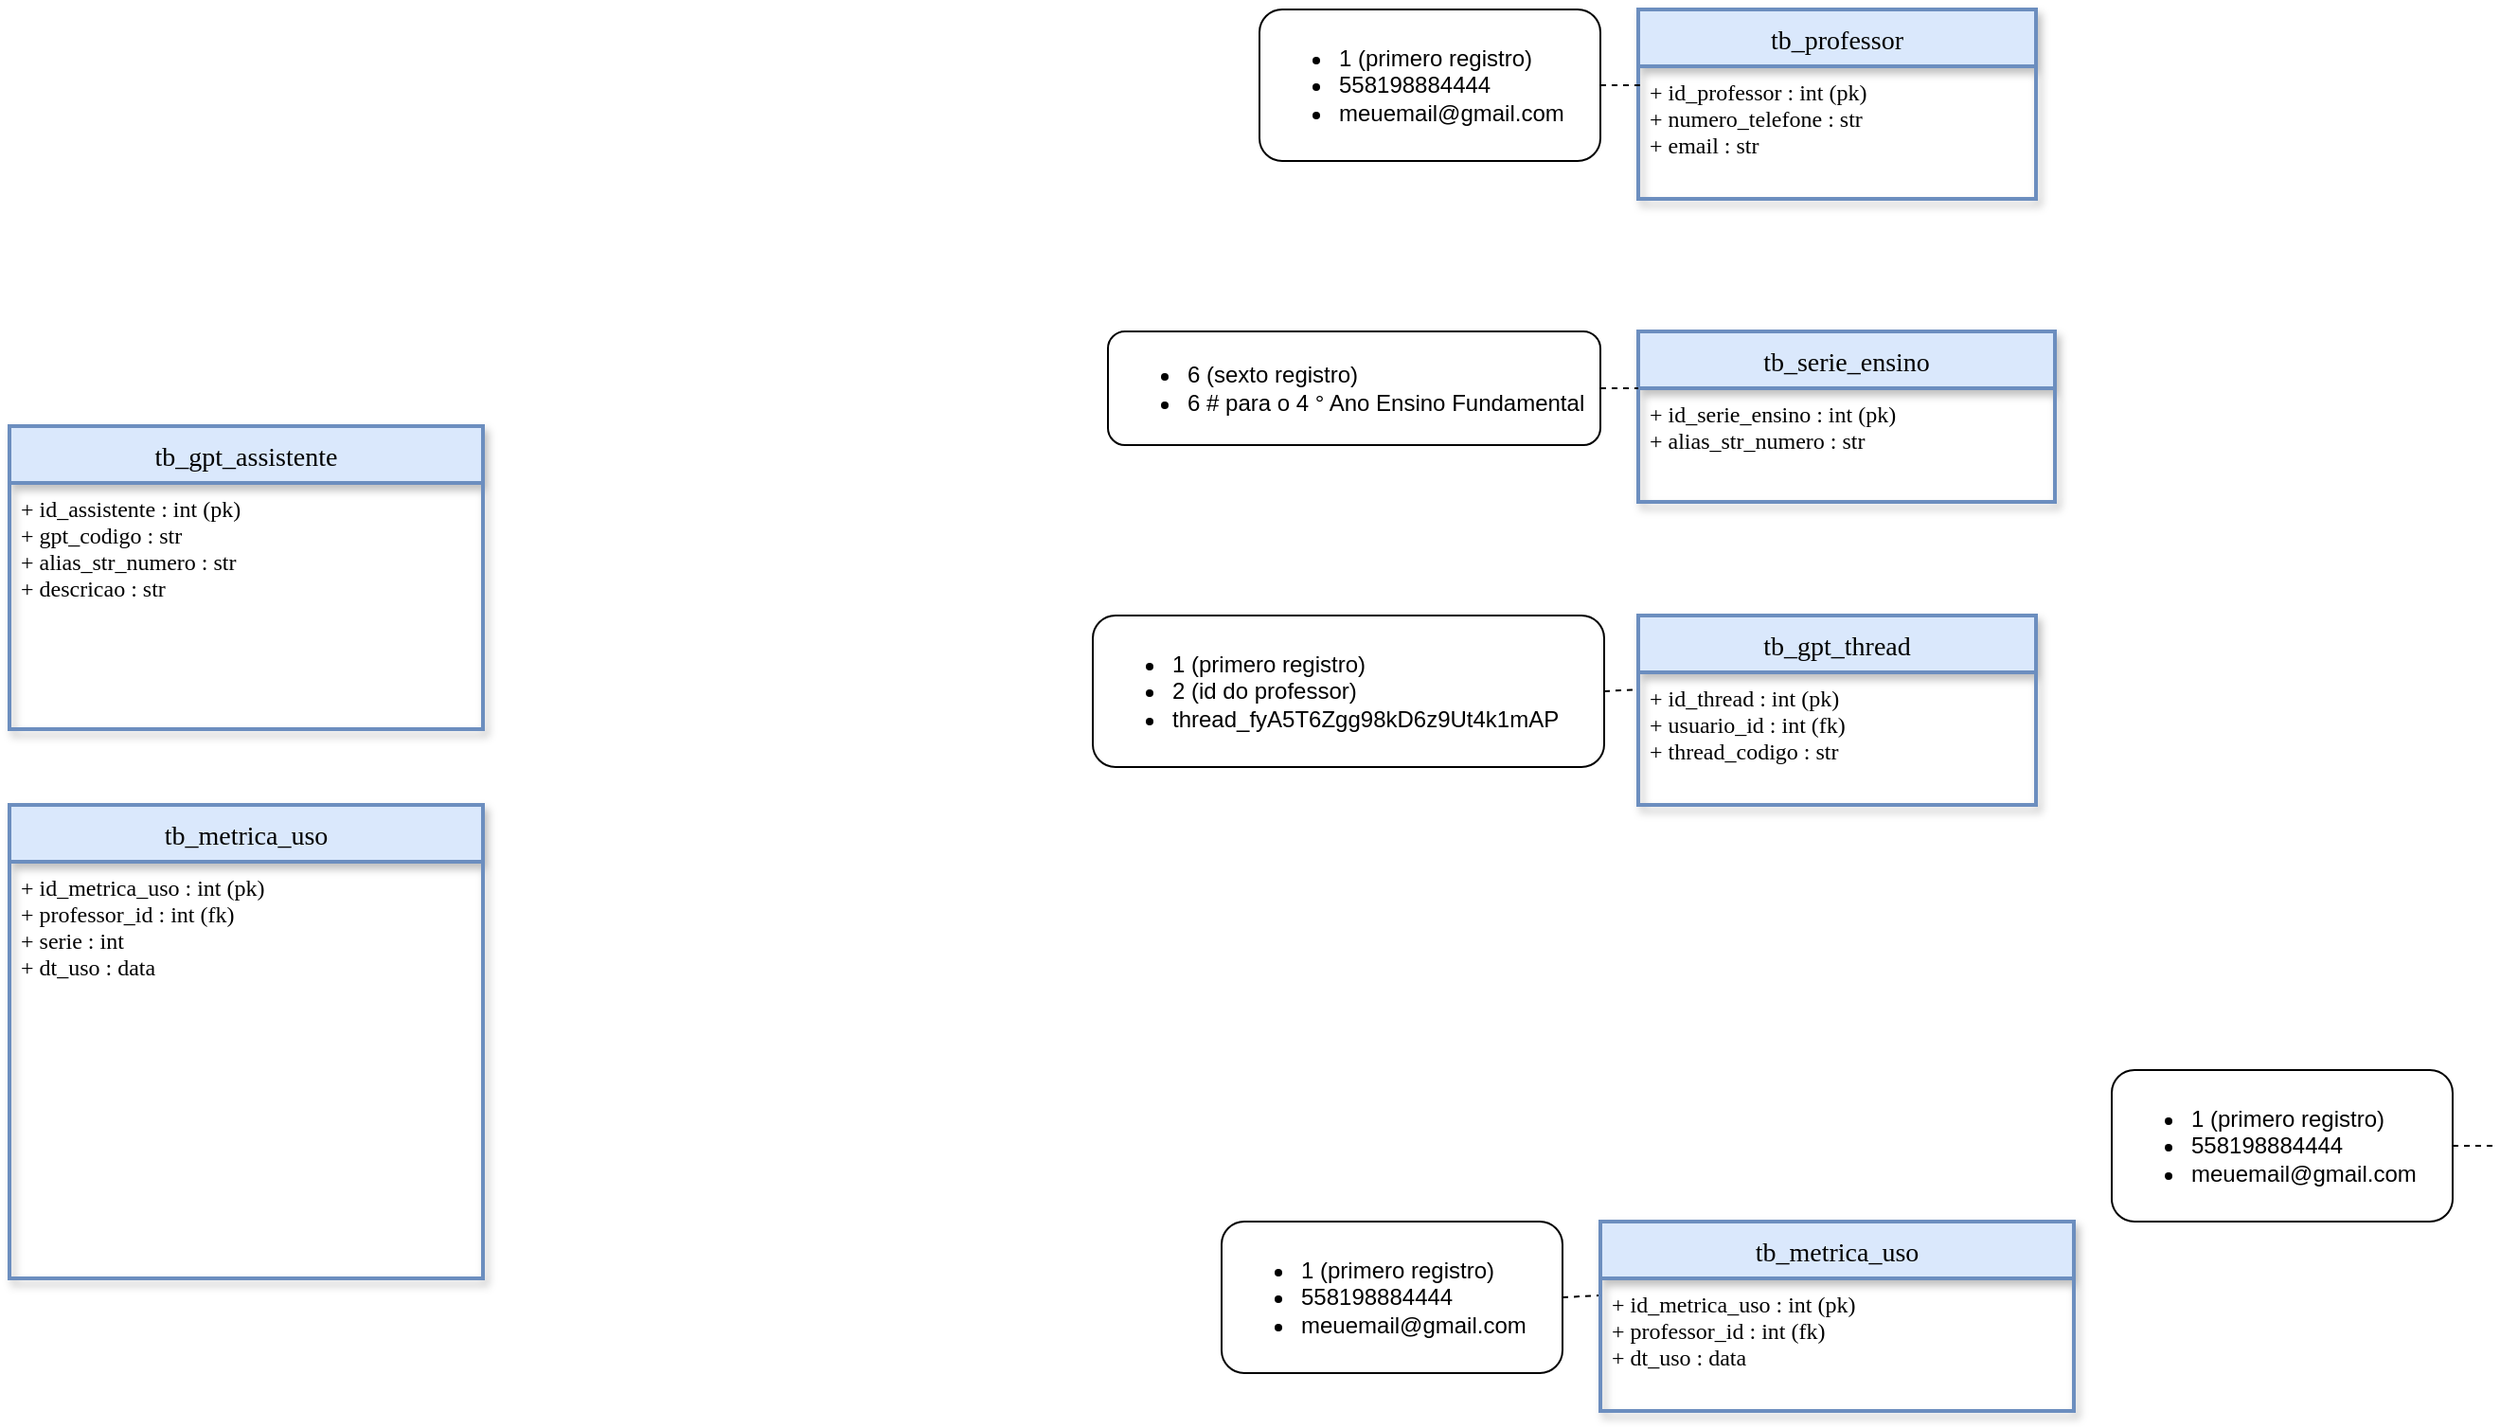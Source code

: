 <mxfile>
    <diagram id="cB6HX_7xUs5vujDKLvnG" name="Page-1">
        <mxGraphModel dx="886" dy="659" grid="1" gridSize="10" guides="1" tooltips="1" connect="1" arrows="1" fold="1" page="1" pageScale="1" pageWidth="2200" pageHeight="2200" math="0" shadow="0">
            <root>
                <mxCell id="0"/>
                <mxCell id="1" parent="0"/>
                <mxCell id="8" value="tb_gpt_assistente" style="swimlane;childLayout=stackLayout;horizontal=1;startSize=30;horizontalStack=0;rounded=0;fontSize=14;fontStyle=0;strokeWidth=2;resizeParent=0;resizeLast=1;shadow=1;dashed=0;align=center;swimlaneLine=1;fillColor=#dae8fc;strokeColor=#6c8ebf;gradientColor=none;fontFamily=Roboto Mono;fontSource=https%3A%2F%2Ffonts.googleapis.com%2Fcss%3Ffamily%3DRoboto%2BMono;" parent="1" vertex="1">
                    <mxGeometry x="710" y="340" width="250" height="160" as="geometry"/>
                </mxCell>
                <mxCell id="9" value="+ id_assistente : int (pk)&#10;+ gpt_codigo : str&#10;+ alias_str_numero : str&#10;+ descricao : str" style="align=left;strokeColor=none;fillColor=none;spacingLeft=4;fontSize=12;verticalAlign=top;resizable=0;rotatable=0;part=1;fontFamily=Roboto Mono;1,100..700&amp;display=swap;fontSource=https%3A%2F%2Ffonts.googleapis.com%2Fcss%3Ffamily%3DRoboto%2BMono;" parent="8" vertex="1">
                    <mxGeometry y="30" width="250" height="130" as="geometry"/>
                </mxCell>
                <mxCell id="10" value="tb_metrica_uso" style="swimlane;childLayout=stackLayout;horizontal=1;startSize=30;horizontalStack=0;rounded=0;fontSize=14;fontStyle=0;strokeWidth=2;resizeParent=0;resizeLast=1;shadow=1;dashed=0;align=center;swimlaneLine=1;fillColor=#dae8fc;strokeColor=#6c8ebf;gradientColor=none;fontFamily=Roboto Mono;fontSource=https%3A%2F%2Ffonts.googleapis.com%2Fcss%3Ffamily%3DRoboto%2BMono;" parent="1" vertex="1">
                    <mxGeometry x="710" y="540" width="250" height="250" as="geometry"/>
                </mxCell>
                <mxCell id="11" value="+ id_metrica_uso : int (pk)&#10;+ professor_id : int (fk)&#10;+ serie : int &#10;+ dt_uso : data&#10;" style="align=left;strokeColor=none;fillColor=none;spacingLeft=4;fontSize=12;verticalAlign=top;resizable=0;rotatable=0;part=1;fontFamily=Roboto Mono;1,100..700&amp;display=swap;fontSource=https%3A%2F%2Ffonts.googleapis.com%2Fcss%3Ffamily%3DRoboto%2BMono;" parent="10" vertex="1">
                    <mxGeometry y="30" width="250" height="220" as="geometry"/>
                </mxCell>
                <mxCell id="12" value="tb_metrica_uso" style="swimlane;childLayout=stackLayout;horizontal=1;startSize=30;horizontalStack=0;rounded=0;fontSize=14;fontStyle=0;strokeWidth=2;resizeParent=0;resizeLast=1;shadow=1;dashed=0;align=center;swimlaneLine=1;fillColor=#dae8fc;strokeColor=#6c8ebf;gradientColor=none;fontFamily=Roboto Mono;fontSource=https%3A%2F%2Ffonts.googleapis.com%2Fcss%3Ffamily%3DRoboto%2BMono;" vertex="1" parent="1">
                    <mxGeometry x="1550" y="760" width="250" height="100" as="geometry"/>
                </mxCell>
                <mxCell id="13" value="+ id_metrica_uso : int (pk)&#10;+ professor_id : int (fk)&#10;+ dt_uso : data&#10;" style="align=left;strokeColor=none;fillColor=none;spacingLeft=4;fontSize=12;verticalAlign=top;resizable=0;rotatable=0;part=1;fontFamily=Roboto Mono;1,100..700&amp;display=swap;fontSource=https%3A%2F%2Ffonts.googleapis.com%2Fcss%3Ffamily%3DRoboto%2BMono;" vertex="1" parent="12">
                    <mxGeometry y="30" width="250" height="70" as="geometry"/>
                </mxCell>
                <mxCell id="27" value="" style="group" vertex="1" connectable="0" parent="1">
                    <mxGeometry x="1290" y="290" width="500" height="90" as="geometry"/>
                </mxCell>
                <mxCell id="15" value="tb_serie_ensino" style="swimlane;childLayout=stackLayout;horizontal=1;startSize=30;horizontalStack=0;rounded=0;fontSize=14;fontStyle=0;strokeWidth=2;resizeParent=0;resizeLast=1;shadow=1;dashed=0;align=center;swimlaneLine=1;fillColor=#dae8fc;strokeColor=#6c8ebf;gradientColor=none;fontFamily=Roboto Mono;fontSource=https%3A%2F%2Ffonts.googleapis.com%2Fcss%3Ffamily%3DRoboto%2BMono;" vertex="1" parent="27">
                    <mxGeometry x="280" width="220" height="90" as="geometry"/>
                </mxCell>
                <mxCell id="16" value="+ id_serie_ensino : int (pk)&#10;+ alias_str_numero : str&#10;" style="align=left;strokeColor=none;fillColor=none;spacingLeft=4;fontSize=12;verticalAlign=top;resizable=0;rotatable=0;part=1;fontFamily=Roboto Mono;1,100..700&amp;display=swap;fontSource=https%3A%2F%2Ffonts.googleapis.com%2Fcss%3Ffamily%3DRoboto%2BMono;" vertex="1" parent="15">
                    <mxGeometry y="30" width="220" height="60" as="geometry"/>
                </mxCell>
                <mxCell id="19" style="edgeStyle=none;html=1;exitX=1;exitY=0.5;exitDx=0;exitDy=0;entryX=0;entryY=0;entryDx=0;entryDy=0;endArrow=none;endFill=0;dashed=1;" edge="1" parent="27" source="17" target="16">
                    <mxGeometry relative="1" as="geometry"/>
                </mxCell>
                <mxCell id="17" value="&lt;ul&gt;&lt;li&gt;6 (sexto registro)&lt;/li&gt;&lt;li&gt;6 # para o 4 ° Ano Ensino Fundamental&lt;/li&gt;&lt;/ul&gt;" style="rounded=1;whiteSpace=wrap;html=1;align=left;" vertex="1" parent="27">
                    <mxGeometry width="260" height="60" as="geometry"/>
                </mxCell>
                <mxCell id="30" value="" style="group" vertex="1" connectable="0" parent="1">
                    <mxGeometry x="1370" y="120" width="410" height="100" as="geometry"/>
                </mxCell>
                <mxCell id="6" value="tb_professor" style="swimlane;childLayout=stackLayout;horizontal=1;startSize=30;horizontalStack=0;rounded=0;fontSize=14;fontStyle=0;strokeWidth=2;resizeParent=0;resizeLast=1;shadow=1;dashed=0;align=center;swimlaneLine=1;fillColor=#dae8fc;strokeColor=#6c8ebf;gradientColor=none;fontFamily=Roboto Mono;fontSource=https%3A%2F%2Ffonts.googleapis.com%2Fcss%3Ffamily%3DRoboto%2BMono;" parent="30" vertex="1">
                    <mxGeometry x="200" width="210" height="100" as="geometry"/>
                </mxCell>
                <mxCell id="7" value="+ id_professor : int (pk)&#10;+ numero_telefone : str&#10;+ email : str" style="align=left;strokeColor=none;fillColor=none;spacingLeft=4;fontSize=12;verticalAlign=top;resizable=0;rotatable=0;part=1;fontFamily=Roboto Mono;1,100..700&amp;display=swap;fontSource=https%3A%2F%2Ffonts.googleapis.com%2Fcss%3Ffamily%3DRoboto%2BMono;" parent="6" vertex="1">
                    <mxGeometry y="30" width="210" height="70" as="geometry"/>
                </mxCell>
                <mxCell id="24" style="edgeStyle=none;html=1;exitX=1;exitY=0.5;exitDx=0;exitDy=0;entryX=0.01;entryY=0.143;entryDx=0;entryDy=0;endArrow=none;endFill=0;dashed=1;entryPerimeter=0;" edge="1" parent="30" source="25" target="7">
                    <mxGeometry relative="1" as="geometry">
                        <mxPoint x="20.0" y="30" as="targetPoint"/>
                    </mxGeometry>
                </mxCell>
                <mxCell id="25" value="&lt;ul&gt;&lt;li&gt;1 (primero registro)&lt;/li&gt;&lt;li&gt;558198884444&lt;/li&gt;&lt;li&gt;meuemail@gmail.com&lt;/li&gt;&lt;/ul&gt;" style="rounded=1;whiteSpace=wrap;html=1;align=left;" vertex="1" parent="30">
                    <mxGeometry width="180" height="80" as="geometry"/>
                </mxCell>
                <mxCell id="31" value="&lt;ul&gt;&lt;li&gt;1 (primero registro)&lt;/li&gt;&lt;li&gt;558198884444&lt;/li&gt;&lt;li&gt;meuemail@gmail.com&lt;/li&gt;&lt;/ul&gt;" style="rounded=1;whiteSpace=wrap;html=1;align=left;" vertex="1" parent="1">
                    <mxGeometry x="1820" y="680" width="180" height="80" as="geometry"/>
                </mxCell>
                <mxCell id="32" style="edgeStyle=none;html=1;exitX=1;exitY=0.5;exitDx=0;exitDy=0;entryX=0.01;entryY=0.143;entryDx=0;entryDy=0;endArrow=none;endFill=0;dashed=1;entryPerimeter=0;" edge="1" source="31" parent="1">
                    <mxGeometry relative="1" as="geometry">
                        <mxPoint x="2022.1" y="720.01" as="targetPoint"/>
                    </mxGeometry>
                </mxCell>
                <mxCell id="33" value="" style="group" vertex="1" connectable="0" parent="1">
                    <mxGeometry x="1282" y="440" width="498" height="100" as="geometry"/>
                </mxCell>
                <mxCell id="2" value="tb_gpt_thread" style="swimlane;childLayout=stackLayout;horizontal=1;startSize=30;horizontalStack=0;rounded=0;fontSize=14;fontStyle=0;strokeWidth=2;resizeParent=0;resizeLast=1;shadow=1;dashed=0;align=center;swimlaneLine=1;fillColor=#dae8fc;strokeColor=#6c8ebf;gradientColor=none;fontFamily=Roboto Mono;fontSource=https%3A%2F%2Ffonts.googleapis.com%2Fcss%3Ffamily%3DRoboto%2BMono;" parent="33" vertex="1">
                    <mxGeometry x="288" width="210" height="100" as="geometry"/>
                </mxCell>
                <mxCell id="3" value="+ id_thread : int (pk)&#10;+ usuario_id : int (fk)&#10;+ thread_codigo : str" style="align=left;strokeColor=none;fillColor=none;spacingLeft=4;fontSize=12;verticalAlign=top;resizable=0;rotatable=0;part=1;fontFamily=Roboto Mono;1,100..700&amp;display=swap;fontSource=https%3A%2F%2Ffonts.googleapis.com%2Fcss%3Ffamily%3DRoboto%2BMono;" parent="2" vertex="1">
                    <mxGeometry y="30" width="210" height="70" as="geometry"/>
                </mxCell>
                <mxCell id="28" value="&lt;ul&gt;&lt;li&gt;1 (primero registro)&lt;/li&gt;&lt;li&gt;2 (id do professor)&lt;/li&gt;&lt;li&gt;thread_fyA5T6Zgg98kD6z9Ut4k1mAP&lt;/li&gt;&lt;/ul&gt;" style="rounded=1;whiteSpace=wrap;html=1;align=left;" vertex="1" parent="33">
                    <mxGeometry width="270" height="80" as="geometry"/>
                </mxCell>
                <mxCell id="29" style="edgeStyle=none;html=1;exitX=1;exitY=0.5;exitDx=0;exitDy=0;entryX=0;entryY=0.129;entryDx=0;entryDy=0;endArrow=none;endFill=0;dashed=1;entryPerimeter=0;" edge="1" source="28" parent="33" target="3">
                    <mxGeometry relative="1" as="geometry">
                        <mxPoint x="270.1" y="40.01" as="targetPoint"/>
                    </mxGeometry>
                </mxCell>
                <mxCell id="34" value="&lt;ul&gt;&lt;li&gt;1 (primero registro)&lt;/li&gt;&lt;li&gt;558198884444&lt;/li&gt;&lt;li&gt;meuemail@gmail.com&lt;/li&gt;&lt;/ul&gt;" style="rounded=1;whiteSpace=wrap;html=1;align=left;" vertex="1" parent="1">
                    <mxGeometry x="1350" y="760" width="180" height="80" as="geometry"/>
                </mxCell>
                <mxCell id="35" style="edgeStyle=none;html=1;exitX=1;exitY=0.5;exitDx=0;exitDy=0;entryX=-0.004;entryY=0.129;entryDx=0;entryDy=0;endArrow=none;endFill=0;dashed=1;entryPerimeter=0;" edge="1" source="34" parent="1" target="13">
                    <mxGeometry relative="1" as="geometry">
                        <mxPoint x="1532.1" y="800.01" as="targetPoint"/>
                    </mxGeometry>
                </mxCell>
            </root>
        </mxGraphModel>
    </diagram>
</mxfile>
